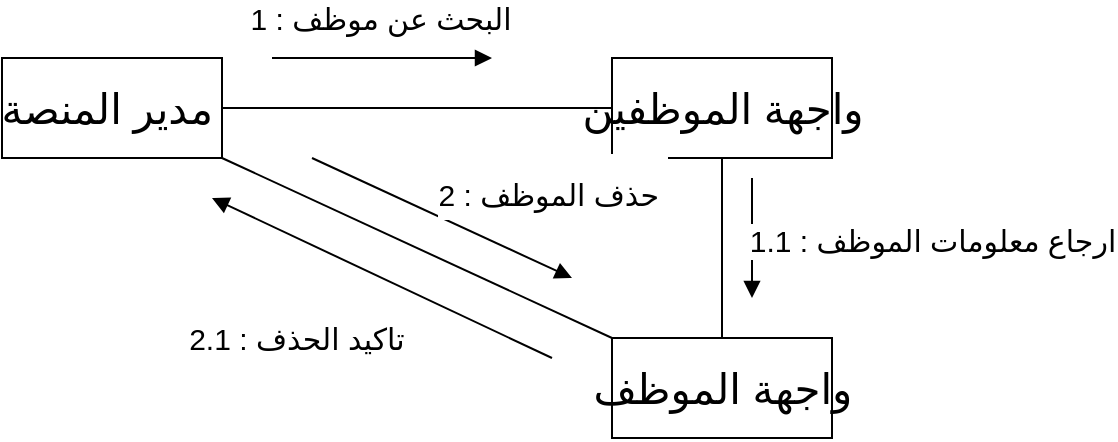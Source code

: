 <mxfile version="13.9.9" type="device"><diagram id="UknnK8-YRiTSvI4H6MLE" name="Page-1"><mxGraphModel dx="1024" dy="592" grid="1" gridSize="10" guides="1" tooltips="1" connect="1" arrows="1" fold="1" page="1" pageScale="1" pageWidth="850" pageHeight="1100" math="0" shadow="0"><root><mxCell id="0"/><mxCell id="1" parent="0"/><mxCell id="-CCBC6cD_kElIZtr0FIP-9" value="&lt;span style=&quot;font-size: 21px&quot;&gt;مدير المنصة&amp;nbsp;&lt;/span&gt;" style="html=1;" parent="1" vertex="1"><mxGeometry x="205" y="440" width="110" height="50" as="geometry"/></mxCell><mxCell id="-CCBC6cD_kElIZtr0FIP-10" value="" style="endArrow=none;html=1;edgeStyle=orthogonalEdgeStyle;exitX=1;exitY=0.5;exitDx=0;exitDy=0;entryX=0;entryY=0.5;entryDx=0;entryDy=0;" parent="1" source="-CCBC6cD_kElIZtr0FIP-9" target="-CCBC6cD_kElIZtr0FIP-18" edge="1"><mxGeometry relative="1" as="geometry"><mxPoint x="380.11" y="190.18" as="sourcePoint"/><mxPoint x="480" y="465" as="targetPoint"/></mxGeometry></mxCell><mxCell id="-CCBC6cD_kElIZtr0FIP-13" value="" style="endArrow=block;endFill=1;html=1;edgeStyle=orthogonalEdgeStyle;align=left;verticalAlign=top;" parent="1" edge="1"><mxGeometry x="-1" relative="1" as="geometry"><mxPoint x="340" y="440" as="sourcePoint"/><mxPoint x="450" y="440" as="targetPoint"/><Array as="points"><mxPoint x="400" y="440"/><mxPoint x="400" y="440"/></Array></mxGeometry></mxCell><mxCell id="-CCBC6cD_kElIZtr0FIP-14" value="&lt;span style=&quot;font-size: 15px&quot;&gt;1 : البحث عن موظف&lt;/span&gt;" style="edgeLabel;html=1;align=center;verticalAlign=middle;resizable=0;points=[];" parent="-CCBC6cD_kElIZtr0FIP-13" vertex="1" connectable="0"><mxGeometry x="0.26" y="3" relative="1" as="geometry"><mxPoint x="-15.86" y="-17" as="offset"/></mxGeometry></mxCell><mxCell id="-CCBC6cD_kElIZtr0FIP-16" value="" style="endArrow=block;endFill=1;html=1;edgeStyle=orthogonalEdgeStyle;align=left;verticalAlign=top;" parent="1" edge="1"><mxGeometry x="-1" relative="1" as="geometry"><mxPoint x="580" y="500" as="sourcePoint"/><mxPoint x="580" y="560" as="targetPoint"/><Array as="points"><mxPoint x="580" y="530"/><mxPoint x="580" y="530"/></Array></mxGeometry></mxCell><mxCell id="-CCBC6cD_kElIZtr0FIP-17" value="&lt;span style=&quot;font-size: 15px&quot;&gt;1.1 : ارجاع معلومات الموظف&lt;/span&gt;" style="edgeLabel;html=1;align=center;verticalAlign=middle;resizable=0;points=[];" parent="-CCBC6cD_kElIZtr0FIP-16" vertex="1" connectable="0"><mxGeometry x="0.26" y="3" relative="1" as="geometry"><mxPoint x="86.99" y="-7.72" as="offset"/></mxGeometry></mxCell><mxCell id="-CCBC6cD_kElIZtr0FIP-18" value="&lt;span style=&quot;font-size: 21px&quot;&gt;واجهة الموظفين&lt;/span&gt;" style="html=1;" parent="1" vertex="1"><mxGeometry x="510" y="440" width="110" height="50" as="geometry"/></mxCell><mxCell id="-CCBC6cD_kElIZtr0FIP-19" value="" style="endArrow=none;html=1;edgeStyle=orthogonalEdgeStyle;entryX=0.5;entryY=1;entryDx=0;entryDy=0;exitX=0.5;exitY=0;exitDx=0;exitDy=0;" parent="1" source="-CCBC6cD_kElIZtr0FIP-20" target="-CCBC6cD_kElIZtr0FIP-18" edge="1"><mxGeometry relative="1" as="geometry"><mxPoint x="535" y="560" as="sourcePoint"/><mxPoint x="490" y="475" as="targetPoint"/></mxGeometry></mxCell><mxCell id="-CCBC6cD_kElIZtr0FIP-20" value="&lt;span style=&quot;font-size: 21px&quot;&gt;واجهة الموظف&lt;/span&gt;" style="html=1;" parent="1" vertex="1"><mxGeometry x="510" y="580" width="110" height="50" as="geometry"/></mxCell><mxCell id="-CCBC6cD_kElIZtr0FIP-22" value="" style="endArrow=none;html=1;rounded=0;fontSize=28;entryX=0;entryY=0;entryDx=0;entryDy=0;exitX=1;exitY=1;exitDx=0;exitDy=0;" parent="1" source="-CCBC6cD_kElIZtr0FIP-9" target="-CCBC6cD_kElIZtr0FIP-20" edge="1"><mxGeometry relative="1" as="geometry"><mxPoint x="396.585" y="329.544" as="sourcePoint"/><mxPoint x="672.777" y="476.964" as="targetPoint"/></mxGeometry></mxCell><mxCell id="-CCBC6cD_kElIZtr0FIP-25" value="" style="html=1;verticalAlign=bottom;endArrow=block;fontSize=28;" parent="1" edge="1"><mxGeometry width="80" relative="1" as="geometry"><mxPoint x="360" y="490" as="sourcePoint"/><mxPoint x="490" y="550" as="targetPoint"/></mxGeometry></mxCell><mxCell id="-CCBC6cD_kElIZtr0FIP-26" value="&lt;font style=&quot;font-size: 15px&quot;&gt;2 : حذف الموظف&amp;nbsp;&lt;/font&gt;" style="edgeLabel;html=1;align=center;verticalAlign=middle;resizable=0;points=[];fontSize=28;" parent="-CCBC6cD_kElIZtr0FIP-25" vertex="1" connectable="0"><mxGeometry x="0.197" y="2" relative="1" as="geometry"><mxPoint x="41.33" y="-20.09" as="offset"/></mxGeometry></mxCell><mxCell id="-CCBC6cD_kElIZtr0FIP-27" value="" style="html=1;verticalAlign=bottom;endArrow=block;fontSize=28;" parent="1" edge="1"><mxGeometry width="80" relative="1" as="geometry"><mxPoint x="480" y="590" as="sourcePoint"/><mxPoint x="310" y="510" as="targetPoint"/></mxGeometry></mxCell><mxCell id="-CCBC6cD_kElIZtr0FIP-28" value="&lt;font style=&quot;font-size: 15px&quot;&gt;2.1 : تاكيد الحذف&amp;nbsp;&lt;/font&gt;" style="edgeLabel;html=1;align=center;verticalAlign=middle;resizable=0;points=[];fontSize=28;" parent="-CCBC6cD_kElIZtr0FIP-27" vertex="1" connectable="0"><mxGeometry x="0.197" y="2" relative="1" as="geometry"><mxPoint x="-23.45" y="32.02" as="offset"/></mxGeometry></mxCell></root></mxGraphModel></diagram></mxfile>